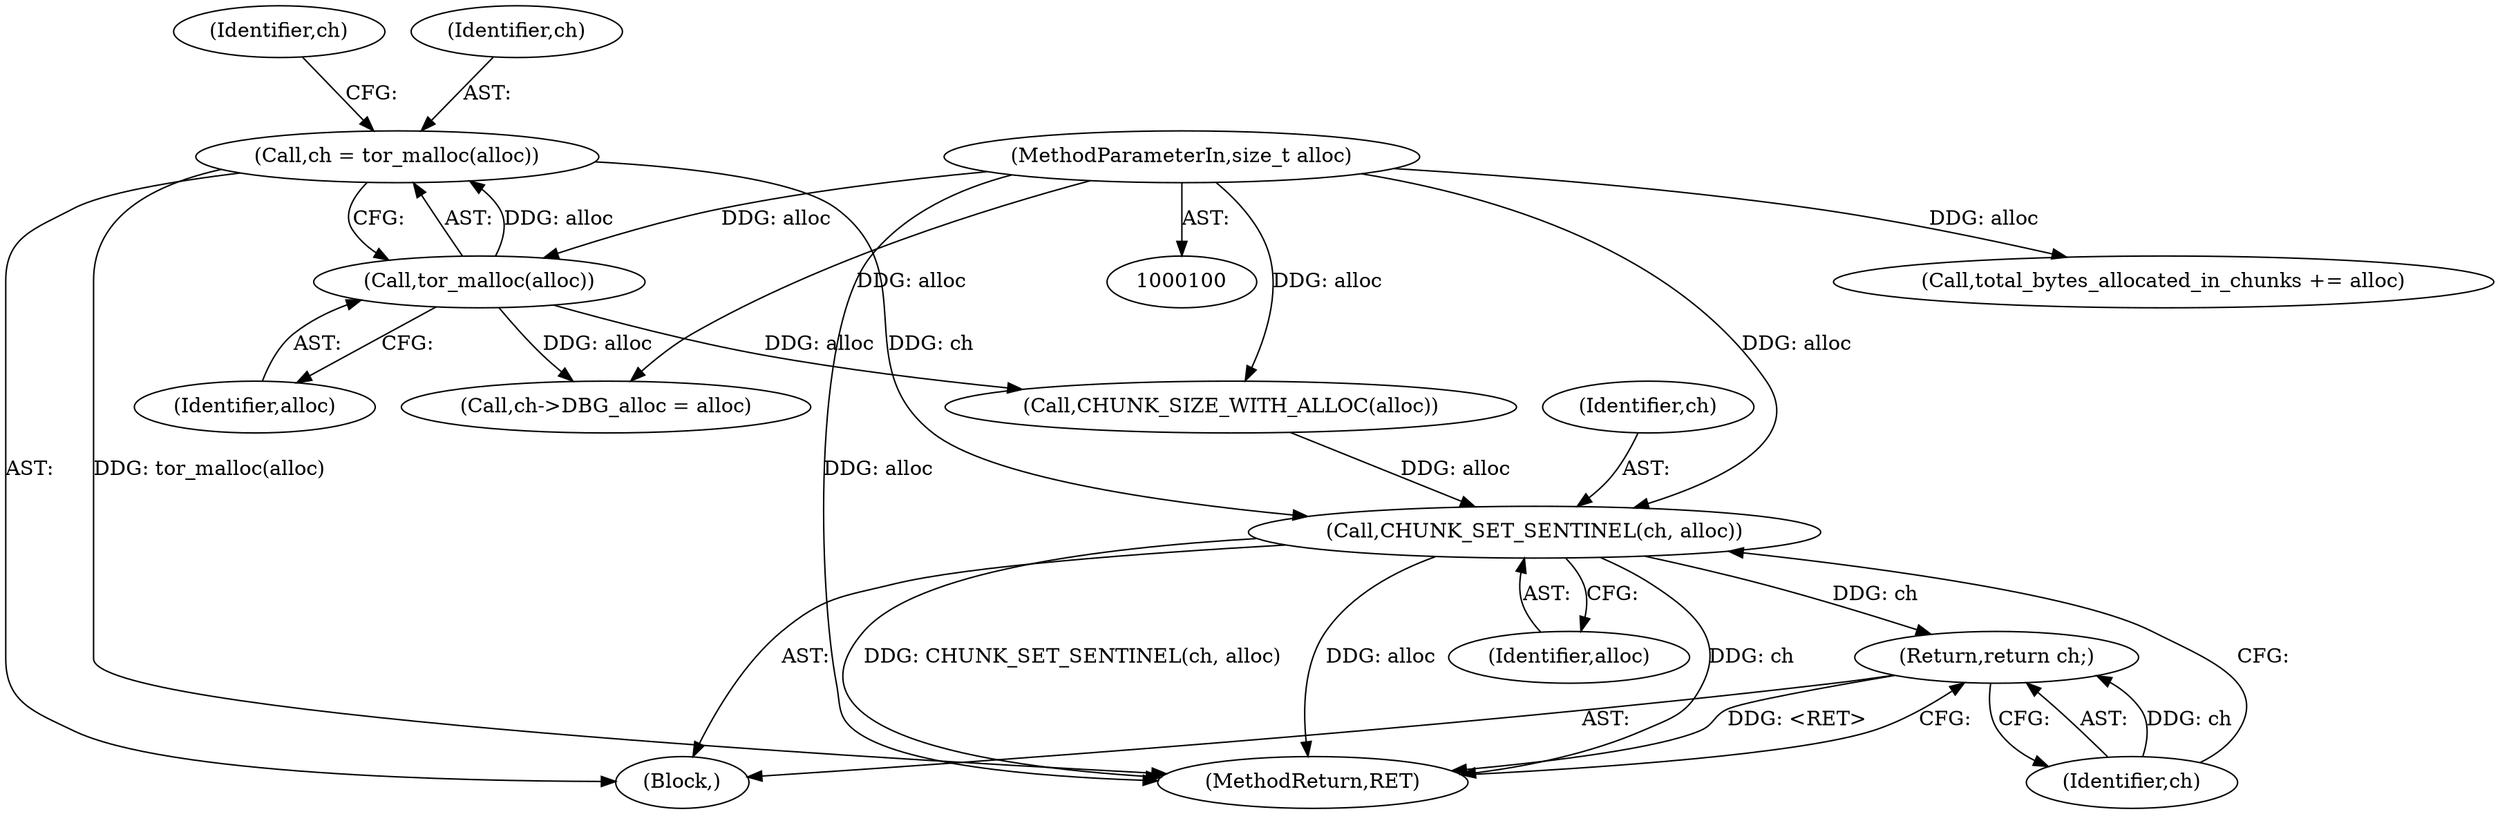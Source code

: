 digraph "0_tor_3cea86eb2fbb65949673eb4ba8ebb695c87a57ce_0@API" {
"1000104" [label="(Call,ch = tor_malloc(alloc))"];
"1000106" [label="(Call,tor_malloc(alloc))"];
"1000101" [label="(MethodParameterIn,size_t alloc)"];
"1000142" [label="(Call,CHUNK_SET_SENTINEL(ch, alloc))"];
"1000145" [label="(Return,return ch;)"];
"1000118" [label="(Call,ch->DBG_alloc = alloc)"];
"1000129" [label="(Call,total_bytes_allocated_in_chunks += alloc)"];
"1000146" [label="(Identifier,ch)"];
"1000127" [label="(Call,CHUNK_SIZE_WITH_ALLOC(alloc))"];
"1000144" [label="(Identifier,alloc)"];
"1000143" [label="(Identifier,ch)"];
"1000104" [label="(Call,ch = tor_malloc(alloc))"];
"1000110" [label="(Identifier,ch)"];
"1000145" [label="(Return,return ch;)"];
"1000102" [label="(Block,)"];
"1000142" [label="(Call,CHUNK_SET_SENTINEL(ch, alloc))"];
"1000101" [label="(MethodParameterIn,size_t alloc)"];
"1000147" [label="(MethodReturn,RET)"];
"1000105" [label="(Identifier,ch)"];
"1000106" [label="(Call,tor_malloc(alloc))"];
"1000107" [label="(Identifier,alloc)"];
"1000104" -> "1000102"  [label="AST: "];
"1000104" -> "1000106"  [label="CFG: "];
"1000105" -> "1000104"  [label="AST: "];
"1000106" -> "1000104"  [label="AST: "];
"1000110" -> "1000104"  [label="CFG: "];
"1000104" -> "1000147"  [label="DDG: tor_malloc(alloc)"];
"1000106" -> "1000104"  [label="DDG: alloc"];
"1000104" -> "1000142"  [label="DDG: ch"];
"1000106" -> "1000107"  [label="CFG: "];
"1000107" -> "1000106"  [label="AST: "];
"1000101" -> "1000106"  [label="DDG: alloc"];
"1000106" -> "1000118"  [label="DDG: alloc"];
"1000106" -> "1000127"  [label="DDG: alloc"];
"1000101" -> "1000100"  [label="AST: "];
"1000101" -> "1000147"  [label="DDG: alloc"];
"1000101" -> "1000118"  [label="DDG: alloc"];
"1000101" -> "1000127"  [label="DDG: alloc"];
"1000101" -> "1000129"  [label="DDG: alloc"];
"1000101" -> "1000142"  [label="DDG: alloc"];
"1000142" -> "1000102"  [label="AST: "];
"1000142" -> "1000144"  [label="CFG: "];
"1000143" -> "1000142"  [label="AST: "];
"1000144" -> "1000142"  [label="AST: "];
"1000146" -> "1000142"  [label="CFG: "];
"1000142" -> "1000147"  [label="DDG: CHUNK_SET_SENTINEL(ch, alloc)"];
"1000142" -> "1000147"  [label="DDG: alloc"];
"1000142" -> "1000147"  [label="DDG: ch"];
"1000127" -> "1000142"  [label="DDG: alloc"];
"1000142" -> "1000145"  [label="DDG: ch"];
"1000145" -> "1000102"  [label="AST: "];
"1000145" -> "1000146"  [label="CFG: "];
"1000146" -> "1000145"  [label="AST: "];
"1000147" -> "1000145"  [label="CFG: "];
"1000145" -> "1000147"  [label="DDG: <RET>"];
"1000146" -> "1000145"  [label="DDG: ch"];
}
